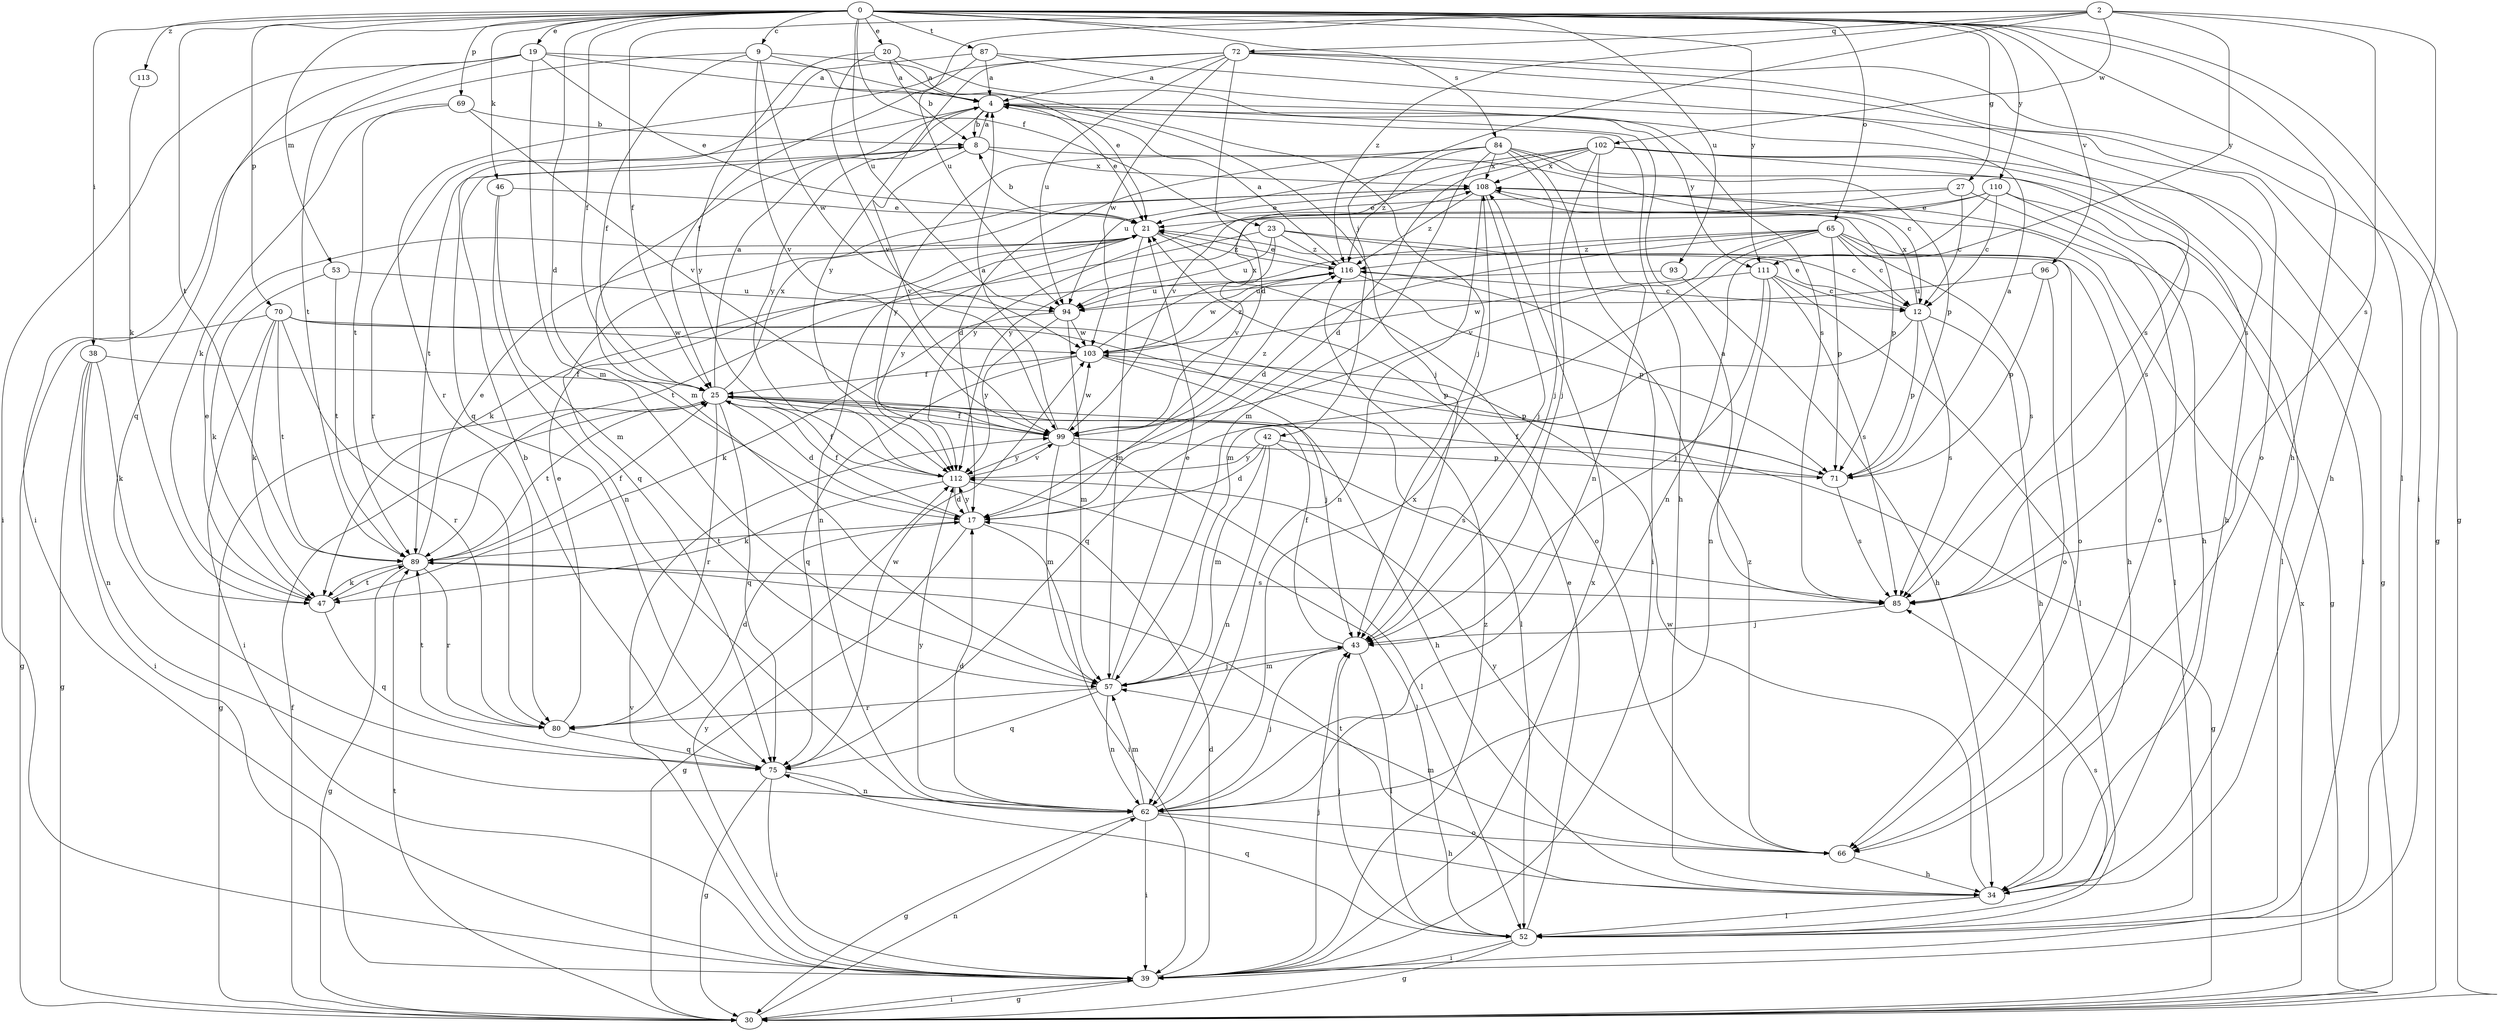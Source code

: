 strict digraph  {
0;
2;
4;
8;
9;
12;
17;
19;
20;
21;
23;
25;
27;
30;
34;
38;
39;
42;
43;
46;
47;
52;
53;
57;
62;
65;
66;
69;
70;
71;
72;
75;
80;
84;
85;
87;
89;
93;
94;
96;
99;
102;
103;
108;
110;
111;
112;
113;
116;
0 -> 9  [label=c];
0 -> 17  [label=d];
0 -> 19  [label=e];
0 -> 20  [label=e];
0 -> 23  [label=f];
0 -> 25  [label=f];
0 -> 27  [label=g];
0 -> 30  [label=g];
0 -> 34  [label=h];
0 -> 38  [label=i];
0 -> 46  [label=k];
0 -> 52  [label=l];
0 -> 53  [label=m];
0 -> 65  [label=o];
0 -> 69  [label=p];
0 -> 70  [label=p];
0 -> 84  [label=s];
0 -> 87  [label=t];
0 -> 89  [label=t];
0 -> 93  [label=u];
0 -> 94  [label=u];
0 -> 96  [label=v];
0 -> 110  [label=y];
0 -> 111  [label=y];
0 -> 113  [label=z];
2 -> 25  [label=f];
2 -> 39  [label=i];
2 -> 42  [label=j];
2 -> 72  [label=q];
2 -> 85  [label=s];
2 -> 94  [label=u];
2 -> 102  [label=w];
2 -> 111  [label=y];
2 -> 116  [label=z];
4 -> 8  [label=b];
4 -> 21  [label=e];
4 -> 34  [label=h];
4 -> 43  [label=j];
4 -> 57  [label=m];
4 -> 80  [label=r];
4 -> 111  [label=y];
4 -> 112  [label=y];
8 -> 4  [label=a];
8 -> 12  [label=c];
8 -> 89  [label=t];
8 -> 99  [label=v];
8 -> 108  [label=x];
9 -> 4  [label=a];
9 -> 21  [label=e];
9 -> 25  [label=f];
9 -> 39  [label=i];
9 -> 99  [label=v];
9 -> 103  [label=w];
12 -> 21  [label=e];
12 -> 34  [label=h];
12 -> 71  [label=p];
12 -> 75  [label=q];
12 -> 85  [label=s];
12 -> 108  [label=x];
17 -> 25  [label=f];
17 -> 30  [label=g];
17 -> 39  [label=i];
17 -> 89  [label=t];
17 -> 112  [label=y];
19 -> 4  [label=a];
19 -> 21  [label=e];
19 -> 39  [label=i];
19 -> 43  [label=j];
19 -> 57  [label=m];
19 -> 75  [label=q];
19 -> 89  [label=t];
20 -> 4  [label=a];
20 -> 8  [label=b];
20 -> 85  [label=s];
20 -> 99  [label=v];
20 -> 112  [label=y];
21 -> 8  [label=b];
21 -> 57  [label=m];
21 -> 62  [label=n];
21 -> 66  [label=o];
21 -> 112  [label=y];
21 -> 116  [label=z];
23 -> 12  [label=c];
23 -> 34  [label=h];
23 -> 47  [label=k];
23 -> 94  [label=u];
23 -> 99  [label=v];
23 -> 116  [label=z];
25 -> 4  [label=a];
25 -> 17  [label=d];
25 -> 30  [label=g];
25 -> 34  [label=h];
25 -> 75  [label=q];
25 -> 80  [label=r];
25 -> 89  [label=t];
25 -> 99  [label=v];
25 -> 108  [label=x];
27 -> 12  [label=c];
27 -> 21  [label=e];
27 -> 66  [label=o];
27 -> 112  [label=y];
30 -> 25  [label=f];
30 -> 39  [label=i];
30 -> 62  [label=n];
30 -> 89  [label=t];
30 -> 108  [label=x];
34 -> 52  [label=l];
34 -> 89  [label=t];
34 -> 103  [label=w];
38 -> 25  [label=f];
38 -> 30  [label=g];
38 -> 39  [label=i];
38 -> 47  [label=k];
38 -> 62  [label=n];
39 -> 17  [label=d];
39 -> 30  [label=g];
39 -> 43  [label=j];
39 -> 99  [label=v];
39 -> 108  [label=x];
39 -> 112  [label=y];
39 -> 116  [label=z];
42 -> 17  [label=d];
42 -> 30  [label=g];
42 -> 57  [label=m];
42 -> 62  [label=n];
42 -> 85  [label=s];
42 -> 112  [label=y];
43 -> 25  [label=f];
43 -> 52  [label=l];
43 -> 57  [label=m];
46 -> 21  [label=e];
46 -> 57  [label=m];
46 -> 62  [label=n];
47 -> 21  [label=e];
47 -> 75  [label=q];
47 -> 89  [label=t];
52 -> 21  [label=e];
52 -> 30  [label=g];
52 -> 39  [label=i];
52 -> 43  [label=j];
52 -> 75  [label=q];
52 -> 85  [label=s];
53 -> 47  [label=k];
53 -> 89  [label=t];
53 -> 94  [label=u];
57 -> 21  [label=e];
57 -> 43  [label=j];
57 -> 62  [label=n];
57 -> 75  [label=q];
57 -> 80  [label=r];
62 -> 17  [label=d];
62 -> 30  [label=g];
62 -> 34  [label=h];
62 -> 39  [label=i];
62 -> 43  [label=j];
62 -> 57  [label=m];
62 -> 66  [label=o];
62 -> 108  [label=x];
62 -> 112  [label=y];
65 -> 12  [label=c];
65 -> 17  [label=d];
65 -> 52  [label=l];
65 -> 57  [label=m];
65 -> 66  [label=o];
65 -> 71  [label=p];
65 -> 85  [label=s];
65 -> 89  [label=t];
65 -> 99  [label=v];
65 -> 116  [label=z];
66 -> 34  [label=h];
66 -> 57  [label=m];
66 -> 112  [label=y];
66 -> 116  [label=z];
69 -> 8  [label=b];
69 -> 47  [label=k];
69 -> 89  [label=t];
69 -> 99  [label=v];
70 -> 30  [label=g];
70 -> 39  [label=i];
70 -> 47  [label=k];
70 -> 52  [label=l];
70 -> 71  [label=p];
70 -> 80  [label=r];
70 -> 89  [label=t];
70 -> 103  [label=w];
71 -> 4  [label=a];
71 -> 25  [label=f];
71 -> 85  [label=s];
72 -> 4  [label=a];
72 -> 17  [label=d];
72 -> 30  [label=g];
72 -> 34  [label=h];
72 -> 80  [label=r];
72 -> 85  [label=s];
72 -> 94  [label=u];
72 -> 103  [label=w];
72 -> 112  [label=y];
75 -> 8  [label=b];
75 -> 30  [label=g];
75 -> 39  [label=i];
75 -> 62  [label=n];
75 -> 103  [label=w];
80 -> 17  [label=d];
80 -> 21  [label=e];
80 -> 75  [label=q];
80 -> 89  [label=t];
84 -> 17  [label=d];
84 -> 34  [label=h];
84 -> 39  [label=i];
84 -> 43  [label=j];
84 -> 57  [label=m];
84 -> 71  [label=p];
84 -> 108  [label=x];
84 -> 112  [label=y];
84 -> 116  [label=z];
85 -> 4  [label=a];
85 -> 43  [label=j];
87 -> 4  [label=a];
87 -> 25  [label=f];
87 -> 66  [label=o];
87 -> 75  [label=q];
87 -> 85  [label=s];
89 -> 21  [label=e];
89 -> 25  [label=f];
89 -> 30  [label=g];
89 -> 47  [label=k];
89 -> 80  [label=r];
89 -> 85  [label=s];
93 -> 34  [label=h];
93 -> 94  [label=u];
94 -> 47  [label=k];
94 -> 57  [label=m];
94 -> 103  [label=w];
94 -> 112  [label=y];
96 -> 66  [label=o];
96 -> 71  [label=p];
96 -> 94  [label=u];
99 -> 4  [label=a];
99 -> 25  [label=f];
99 -> 52  [label=l];
99 -> 57  [label=m];
99 -> 71  [label=p];
99 -> 103  [label=w];
99 -> 112  [label=y];
99 -> 116  [label=z];
102 -> 17  [label=d];
102 -> 30  [label=g];
102 -> 39  [label=i];
102 -> 43  [label=j];
102 -> 62  [label=n];
102 -> 85  [label=s];
102 -> 94  [label=u];
102 -> 99  [label=v];
102 -> 108  [label=x];
103 -> 25  [label=f];
103 -> 43  [label=j];
103 -> 71  [label=p];
103 -> 75  [label=q];
103 -> 108  [label=x];
103 -> 116  [label=z];
108 -> 21  [label=e];
108 -> 30  [label=g];
108 -> 43  [label=j];
108 -> 62  [label=n];
108 -> 71  [label=p];
108 -> 75  [label=q];
108 -> 116  [label=z];
110 -> 12  [label=c];
110 -> 21  [label=e];
110 -> 34  [label=h];
110 -> 52  [label=l];
110 -> 62  [label=n];
110 -> 112  [label=y];
111 -> 12  [label=c];
111 -> 43  [label=j];
111 -> 52  [label=l];
111 -> 62  [label=n];
111 -> 85  [label=s];
111 -> 103  [label=w];
112 -> 17  [label=d];
112 -> 25  [label=f];
112 -> 47  [label=k];
112 -> 52  [label=l];
112 -> 99  [label=v];
113 -> 47  [label=k];
116 -> 4  [label=a];
116 -> 12  [label=c];
116 -> 21  [label=e];
116 -> 71  [label=p];
116 -> 94  [label=u];
116 -> 103  [label=w];
}
